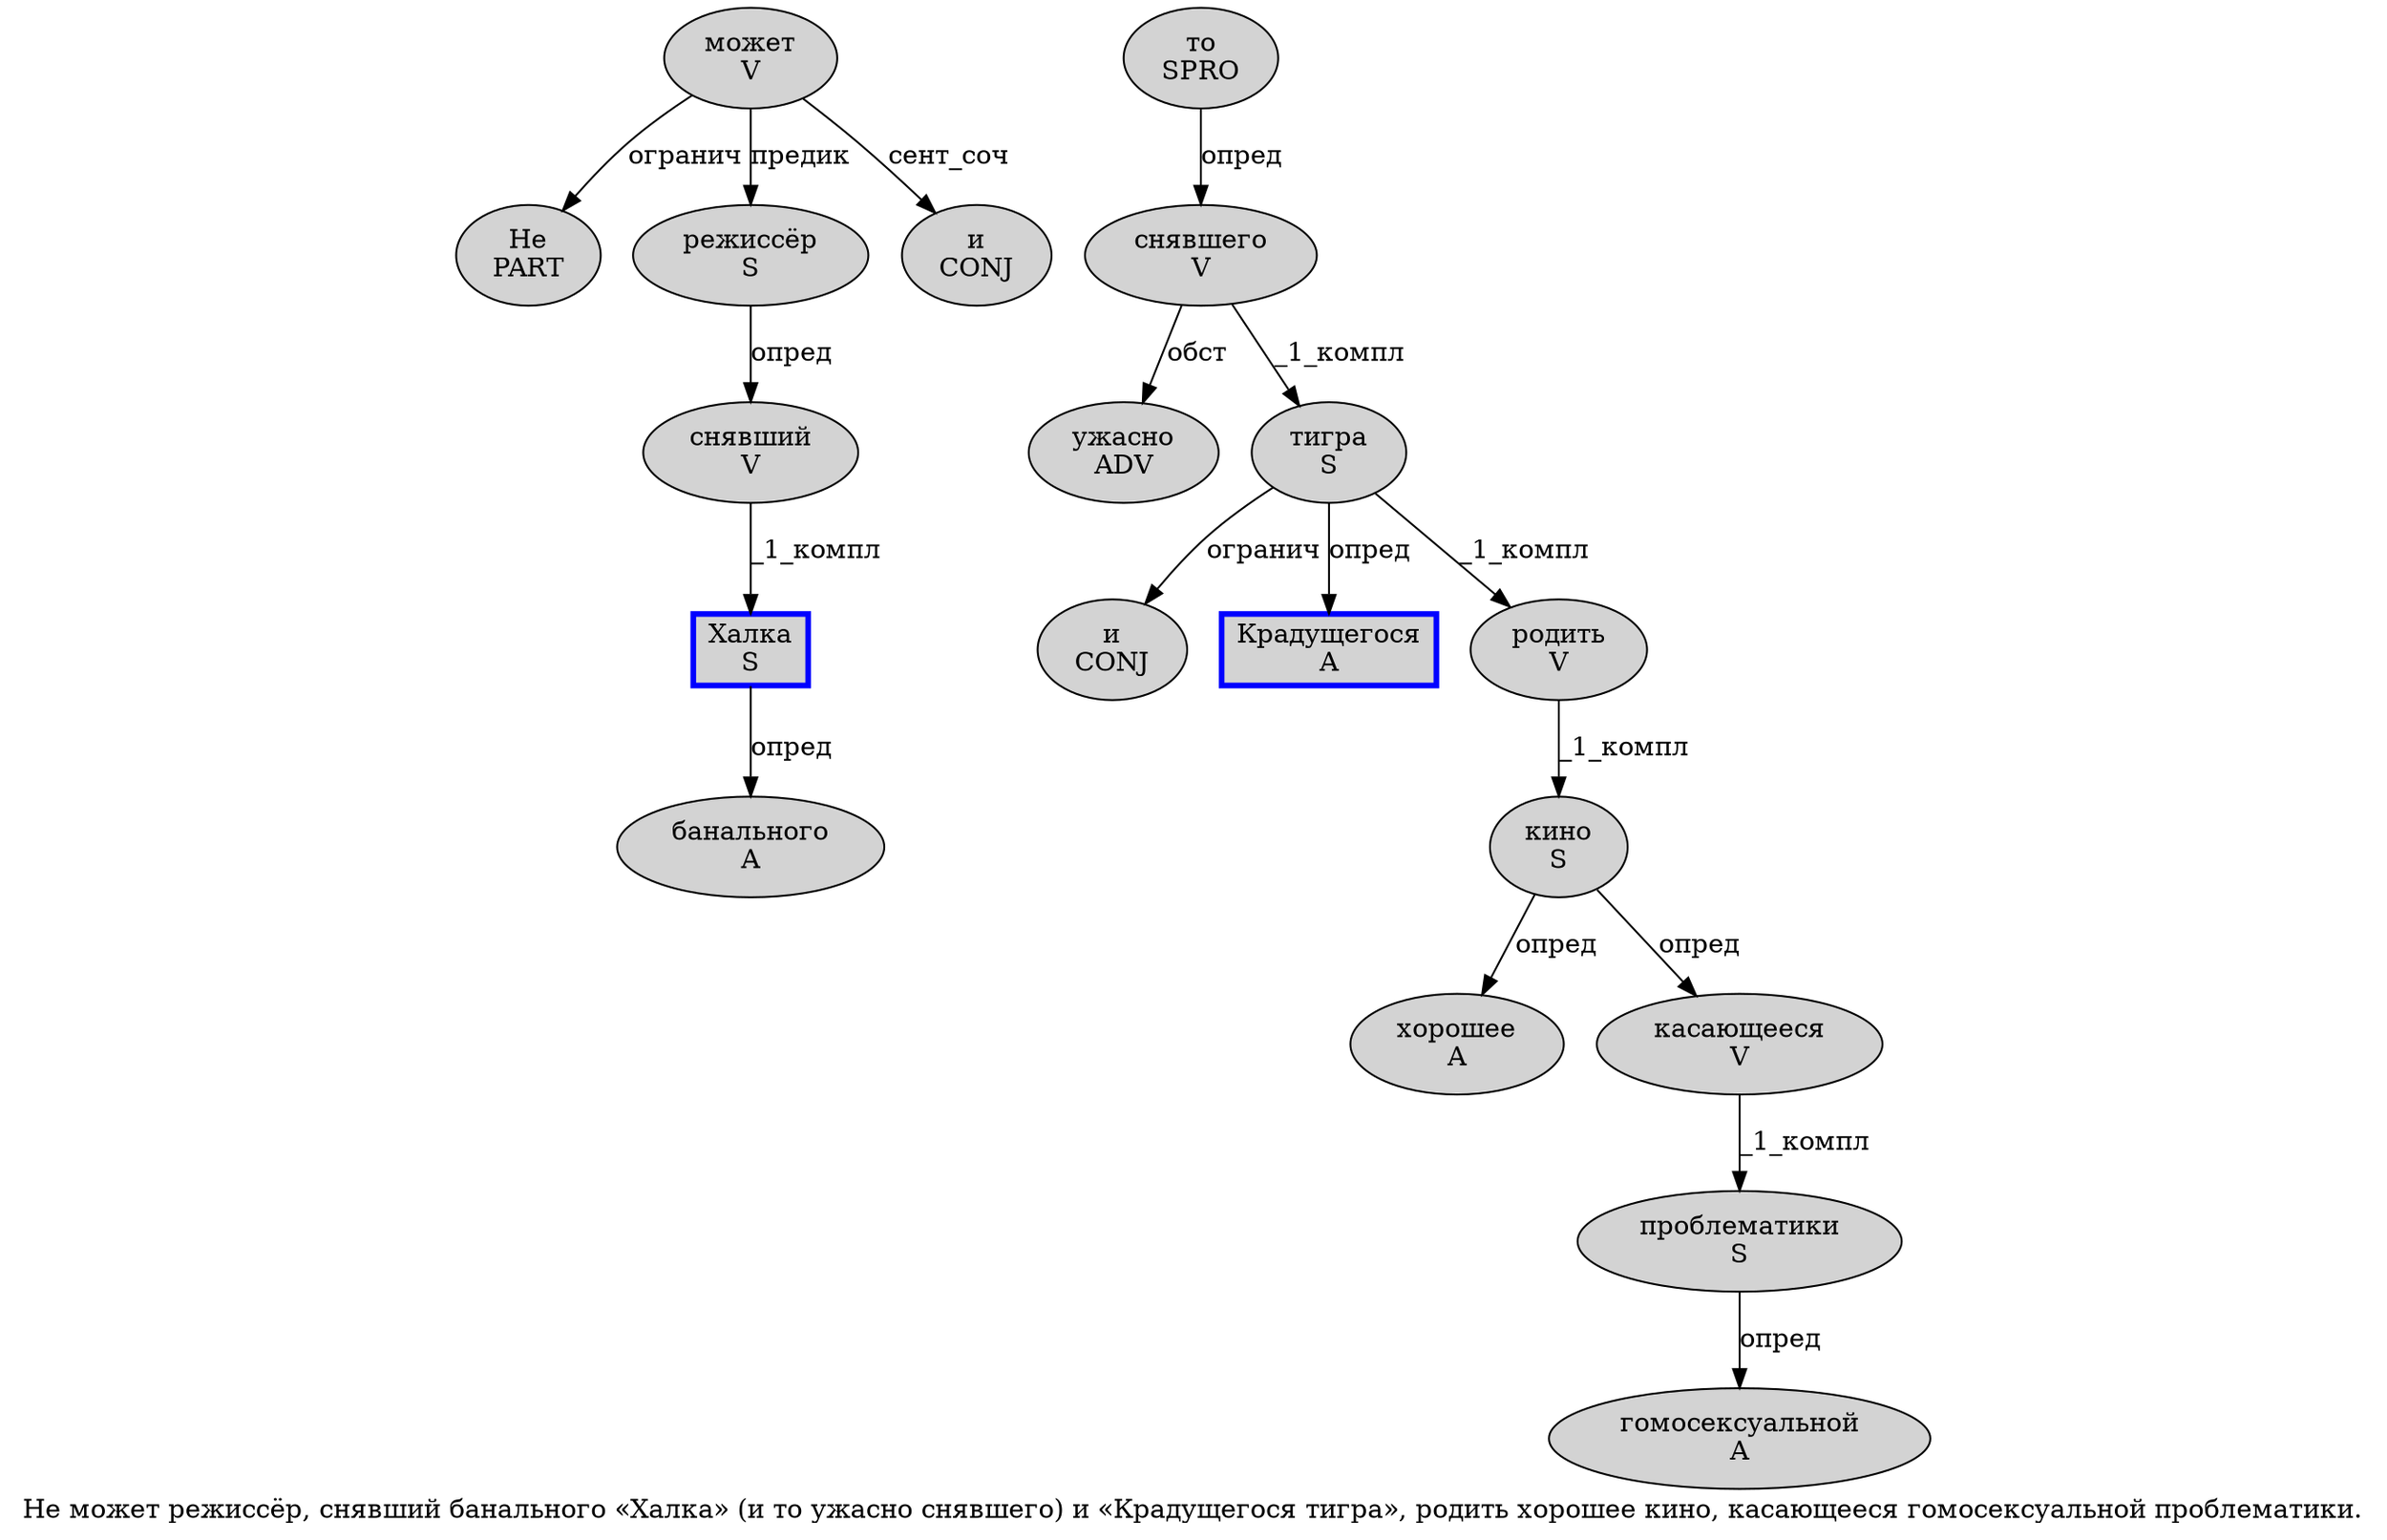 digraph SENTENCE_3174 {
	graph [label="Не может режиссёр, снявший банального «Халка» (и то ужасно снявшего) и «Крадущегося тигра», родить хорошее кино, касающееся гомосексуальной проблематики."]
	node [style=filled]
		0 [label="Не
PART" color="" fillcolor=lightgray penwidth=1 shape=ellipse]
		1 [label="может
V" color="" fillcolor=lightgray penwidth=1 shape=ellipse]
		2 [label="режиссёр
S" color="" fillcolor=lightgray penwidth=1 shape=ellipse]
		4 [label="снявший
V" color="" fillcolor=lightgray penwidth=1 shape=ellipse]
		5 [label="банального
A" color="" fillcolor=lightgray penwidth=1 shape=ellipse]
		7 [label="Халка
S" color=blue fillcolor=lightgray penwidth=3 shape=box]
		10 [label="и
CONJ" color="" fillcolor=lightgray penwidth=1 shape=ellipse]
		11 [label="то
SPRO" color="" fillcolor=lightgray penwidth=1 shape=ellipse]
		12 [label="ужасно
ADV" color="" fillcolor=lightgray penwidth=1 shape=ellipse]
		13 [label="снявшего
V" color="" fillcolor=lightgray penwidth=1 shape=ellipse]
		15 [label="и
CONJ" color="" fillcolor=lightgray penwidth=1 shape=ellipse]
		17 [label="Крадущегося
A" color=blue fillcolor=lightgray penwidth=3 shape=box]
		18 [label="тигра
S" color="" fillcolor=lightgray penwidth=1 shape=ellipse]
		21 [label="родить
V" color="" fillcolor=lightgray penwidth=1 shape=ellipse]
		22 [label="хорошее
A" color="" fillcolor=lightgray penwidth=1 shape=ellipse]
		23 [label="кино
S" color="" fillcolor=lightgray penwidth=1 shape=ellipse]
		25 [label="касающееся
V" color="" fillcolor=lightgray penwidth=1 shape=ellipse]
		26 [label="гомосексуальной
A" color="" fillcolor=lightgray penwidth=1 shape=ellipse]
		27 [label="проблематики
S" color="" fillcolor=lightgray penwidth=1 shape=ellipse]
			1 -> 0 [label="огранич"]
			1 -> 2 [label="предик"]
			1 -> 10 [label="сент_соч"]
			4 -> 7 [label="_1_компл"]
			2 -> 4 [label="опред"]
			25 -> 27 [label="_1_компл"]
			21 -> 23 [label="_1_компл"]
			23 -> 22 [label="опред"]
			23 -> 25 [label="опред"]
			18 -> 15 [label="огранич"]
			18 -> 17 [label="опред"]
			18 -> 21 [label="_1_компл"]
			11 -> 13 [label="опред"]
			27 -> 26 [label="опред"]
			7 -> 5 [label="опред"]
			13 -> 12 [label="обст"]
			13 -> 18 [label="_1_компл"]
}